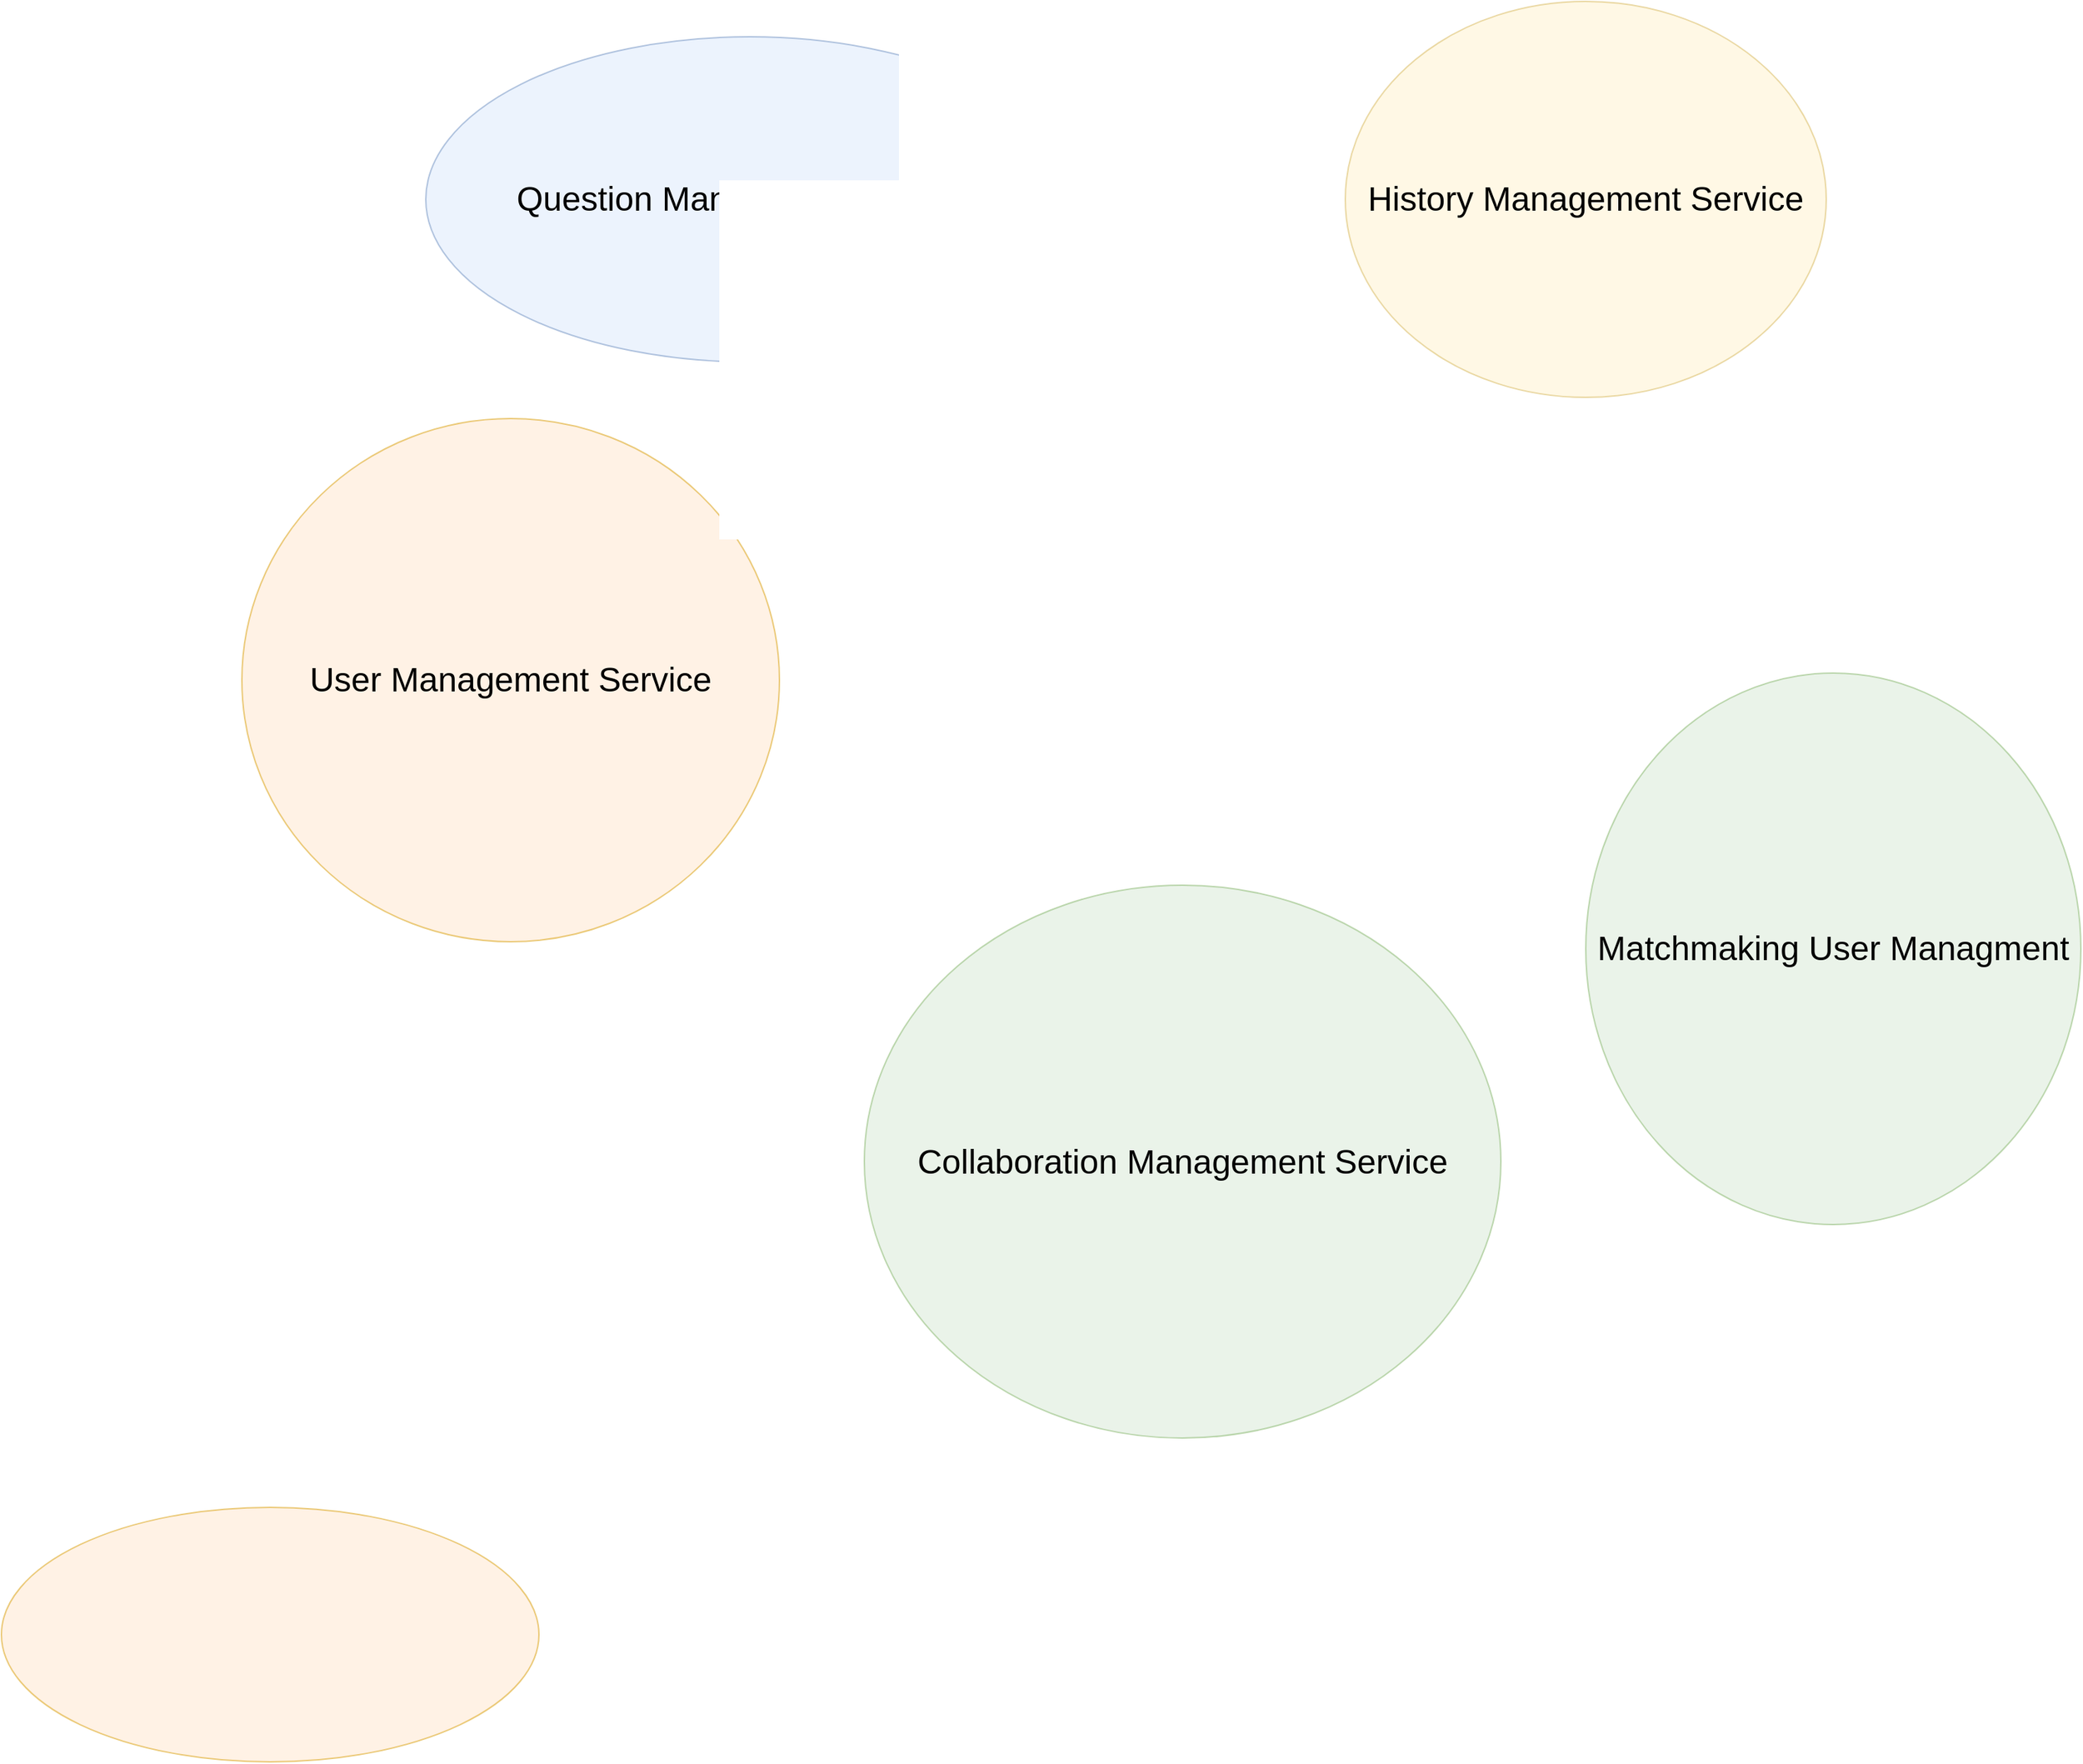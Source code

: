 <mxfile version="22.1.1" type="github">
  <diagram name="Page-1" id="5987fedf-629e-85c4-6858-42fee31821dd">
    <mxGraphModel dx="1909" dy="985" grid="1" gridSize="10" guides="1" tooltips="1" connect="1" arrows="1" fold="1" page="1" pageScale="1.5" pageWidth="1169" pageHeight="826" background="none" math="0" shadow="0">
      <root>
        <mxCell id="0" style=";html=1;" />
        <mxCell id="1" style=";html=1;" parent="0" />
        <mxCell id="2a5a01dd2e413fbf-1" value="Question Management Service" style="ellipse;whiteSpace=wrap;html=1;rounded=0;shadow=0;strokeWidth=1;fillColor=#dae8fc;fontSize=24;align=center;strokeColor=#6c8ebf;opacity=50;" parent="1" vertex="1">
          <mxGeometry x="430" y="120" width="458" height="230" as="geometry" />
        </mxCell>
        <mxCell id="2a5a01dd2e413fbf-2" value="Collaboration Management Service" style="ellipse;whiteSpace=wrap;html=1;rounded=0;shadow=0;strokeWidth=1;fillColor=#d5e8d4;fontSize=24;align=center;strokeColor=#82b366;opacity=50;" parent="1" vertex="1">
          <mxGeometry x="740" y="720" width="450" height="391" as="geometry" />
        </mxCell>
        <mxCell id="2a5a01dd2e413fbf-3" value="" style="ellipse;whiteSpace=wrap;html=1;rounded=0;shadow=0;strokeWidth=1;fillColor=#ffe6cc;fontSize=24;align=center;strokeColor=#d79b00;opacity=50;" parent="1" vertex="1">
          <mxGeometry x="130" y="1160" width="380" height="180" as="geometry" />
        </mxCell>
        <mxCell id="2a5a01dd2e413fbf-7" value="Matchmaking User Managment" style="ellipse;whiteSpace=wrap;html=1;rounded=0;shadow=0;strokeWidth=1;fillColor=#d5e8d4;fontSize=24;align=center;strokeColor=#82b366;opacity=50;" parent="1" vertex="1">
          <mxGeometry x="1250" y="570" width="350" height="390" as="geometry" />
        </mxCell>
        <mxCell id="2a5a01dd2e413fbf-8" value="User Management Service" style="ellipse;whiteSpace=wrap;html=1;rounded=0;shadow=0;strokeWidth=1;fillColor=#ffe6cc;fontSize=24;align=center;strokeColor=#d79b00;opacity=50;" parent="1" vertex="1">
          <mxGeometry x="300" y="390" width="380" height="370" as="geometry" />
        </mxCell>
        <mxCell id="2a5a01dd2e413fbf-9" value="History Management Service" style="ellipse;whiteSpace=wrap;html=1;rounded=0;shadow=0;strokeWidth=1;fillColor=#fff2cc;fontSize=24;align=center;strokeColor=#d6b656;opacity=50;" parent="1" vertex="1">
          <mxGeometry x="1080" y="95" width="340" height="280" as="geometry" />
        </mxCell>
      </root>
    </mxGraphModel>
  </diagram>
</mxfile>
